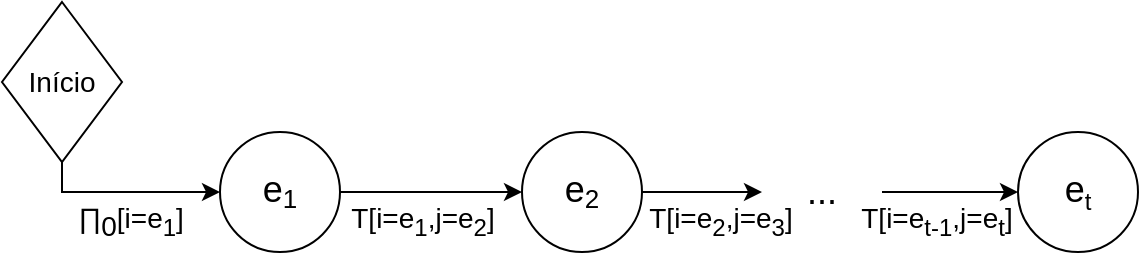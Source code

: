 <mxfile version="21.3.7" type="device">
  <diagram name="Página-1" id="kkzLbv9Y-1G9x1TP5E9l">
    <mxGraphModel dx="794" dy="574" grid="1" gridSize="10" guides="1" tooltips="1" connect="1" arrows="1" fold="1" page="1" pageScale="1" pageWidth="827" pageHeight="1169" math="0" shadow="0">
      <root>
        <mxCell id="0" />
        <mxCell id="1" parent="0" />
        <mxCell id="LFsvHJUoIW84cKthlYZu-6" value="" style="edgeStyle=orthogonalEdgeStyle;rounded=0;orthogonalLoop=1;jettySize=auto;html=1;" parent="1" source="LFsvHJUoIW84cKthlYZu-1" target="LFsvHJUoIW84cKthlYZu-3" edge="1">
          <mxGeometry relative="1" as="geometry" />
        </mxCell>
        <mxCell id="LFsvHJUoIW84cKthlYZu-1" value="&lt;font style=&quot;&quot;&gt;&lt;span style=&quot;font-size: 18px;&quot;&gt;e&lt;/span&gt;&lt;sub style=&quot;&quot;&gt;&lt;font style=&quot;font-size: 13px;&quot;&gt;1&lt;/font&gt;&lt;/sub&gt;&lt;/font&gt;" style="ellipse;whiteSpace=wrap;html=1;aspect=fixed;" parent="1" vertex="1">
          <mxGeometry x="179" y="240" width="60" height="60" as="geometry" />
        </mxCell>
        <mxCell id="LFsvHJUoIW84cKthlYZu-7" value="" style="edgeStyle=orthogonalEdgeStyle;rounded=0;orthogonalLoop=1;jettySize=auto;html=1;" parent="1" source="LFsvHJUoIW84cKthlYZu-3" target="LFsvHJUoIW84cKthlYZu-5" edge="1">
          <mxGeometry relative="1" as="geometry" />
        </mxCell>
        <mxCell id="LFsvHJUoIW84cKthlYZu-3" value="&lt;font style=&quot;&quot;&gt;&lt;span style=&quot;font-size: 18px;&quot;&gt;e&lt;/span&gt;&lt;sub style=&quot;&quot;&gt;&lt;font style=&quot;font-size: 13px;&quot;&gt;2&lt;/font&gt;&lt;/sub&gt;&lt;/font&gt;" style="ellipse;whiteSpace=wrap;html=1;aspect=fixed;" parent="1" vertex="1">
          <mxGeometry x="330" y="240" width="60" height="60" as="geometry" />
        </mxCell>
        <mxCell id="LFsvHJUoIW84cKthlYZu-4" value="&lt;font style=&quot;&quot;&gt;&lt;span style=&quot;font-size: 18px;&quot;&gt;e&lt;/span&gt;&lt;sub style=&quot;&quot;&gt;&lt;font style=&quot;font-size: 12px;&quot;&gt;t&lt;/font&gt;&lt;/sub&gt;&lt;/font&gt;" style="ellipse;whiteSpace=wrap;html=1;aspect=fixed;" parent="1" vertex="1">
          <mxGeometry x="578" y="240" width="60" height="60" as="geometry" />
        </mxCell>
        <mxCell id="LFsvHJUoIW84cKthlYZu-8" value="" style="edgeStyle=orthogonalEdgeStyle;rounded=0;orthogonalLoop=1;jettySize=auto;html=1;" parent="1" source="LFsvHJUoIW84cKthlYZu-5" target="LFsvHJUoIW84cKthlYZu-4" edge="1">
          <mxGeometry relative="1" as="geometry" />
        </mxCell>
        <mxCell id="LFsvHJUoIW84cKthlYZu-5" value="&lt;font style=&quot;font-size: 18px;&quot;&gt;...&lt;/font&gt;" style="text;html=1;strokeColor=none;fillColor=none;align=center;verticalAlign=middle;whiteSpace=wrap;rounded=0;" parent="1" vertex="1">
          <mxGeometry x="450" y="255" width="60" height="30" as="geometry" />
        </mxCell>
        <mxCell id="LFsvHJUoIW84cKthlYZu-14" style="edgeStyle=orthogonalEdgeStyle;rounded=0;orthogonalLoop=1;jettySize=auto;html=1;entryX=0;entryY=0.5;entryDx=0;entryDy=0;" parent="1" source="LFsvHJUoIW84cKthlYZu-13" target="LFsvHJUoIW84cKthlYZu-1" edge="1">
          <mxGeometry relative="1" as="geometry">
            <Array as="points">
              <mxPoint x="100" y="270" />
            </Array>
          </mxGeometry>
        </mxCell>
        <mxCell id="LFsvHJUoIW84cKthlYZu-13" value="Início" style="rhombus;whiteSpace=wrap;html=1;fontSize=14;" parent="1" vertex="1">
          <mxGeometry x="70" y="175" width="60" height="80" as="geometry" />
        </mxCell>
        <mxCell id="LFsvHJUoIW84cKthlYZu-16" value="T[i=e&lt;sub style=&quot;&quot;&gt;&lt;font style=&quot;font-size: 12px;&quot;&gt;1&lt;/font&gt;&lt;/sub&gt;&lt;font style=&quot;font-size: 14px;&quot;&gt;,j=e&lt;/font&gt;&lt;sub style=&quot;&quot;&gt;&lt;font style=&quot;font-size: 12px;&quot;&gt;2&lt;/font&gt;&lt;/sub&gt;]" style="text;html=1;strokeColor=none;fillColor=none;align=center;verticalAlign=middle;whiteSpace=wrap;rounded=0;fontSize=14;" parent="1" vertex="1">
          <mxGeometry x="236" y="270" width="89" height="30" as="geometry" />
        </mxCell>
        <mxCell id="LFsvHJUoIW84cKthlYZu-19" value="T[i=e&lt;sub style=&quot;&quot;&gt;&lt;font style=&quot;font-size: 12px;&quot;&gt;2&lt;/font&gt;&lt;/sub&gt;&lt;font style=&quot;font-size: 14px;&quot;&gt;,j=e&lt;/font&gt;&lt;sub style=&quot;&quot;&gt;&lt;font style=&quot;font-size: 12px;&quot;&gt;3&lt;/font&gt;&lt;/sub&gt;]" style="text;html=1;strokeColor=none;fillColor=none;align=center;verticalAlign=middle;whiteSpace=wrap;rounded=0;fontSize=14;" parent="1" vertex="1">
          <mxGeometry x="385" y="270" width="89" height="30" as="geometry" />
        </mxCell>
        <mxCell id="LFsvHJUoIW84cKthlYZu-20" value="T[i=e&lt;sub style=&quot;&quot;&gt;&lt;font style=&quot;font-size: 12px;&quot;&gt;t-1&lt;/font&gt;&lt;/sub&gt;&lt;font style=&quot;font-size: 14px;&quot;&gt;,j=e&lt;/font&gt;&lt;sub style=&quot;&quot;&gt;&lt;font style=&quot;font-size: 12px;&quot;&gt;t&lt;/font&gt;&lt;/sub&gt;]" style="text;html=1;strokeColor=none;fillColor=none;align=center;verticalAlign=middle;whiteSpace=wrap;rounded=0;fontSize=14;" parent="1" vertex="1">
          <mxGeometry x="493" y="270" width="89" height="30" as="geometry" />
        </mxCell>
        <mxCell id="LFsvHJUoIW84cKthlYZu-21" value="∏&lt;sub style=&quot;border-color: var(--border-color); font-size: 14px;&quot;&gt;0&lt;/sub&gt;[i=e&lt;sub style=&quot;&quot;&gt;&lt;font style=&quot;font-size: 12px;&quot;&gt;1&lt;/font&gt;&lt;/sub&gt;]" style="text;html=1;strokeColor=none;fillColor=none;align=center;verticalAlign=middle;whiteSpace=wrap;rounded=0;fontSize=14;" parent="1" vertex="1">
          <mxGeometry x="90" y="270" width="89" height="30" as="geometry" />
        </mxCell>
      </root>
    </mxGraphModel>
  </diagram>
</mxfile>
